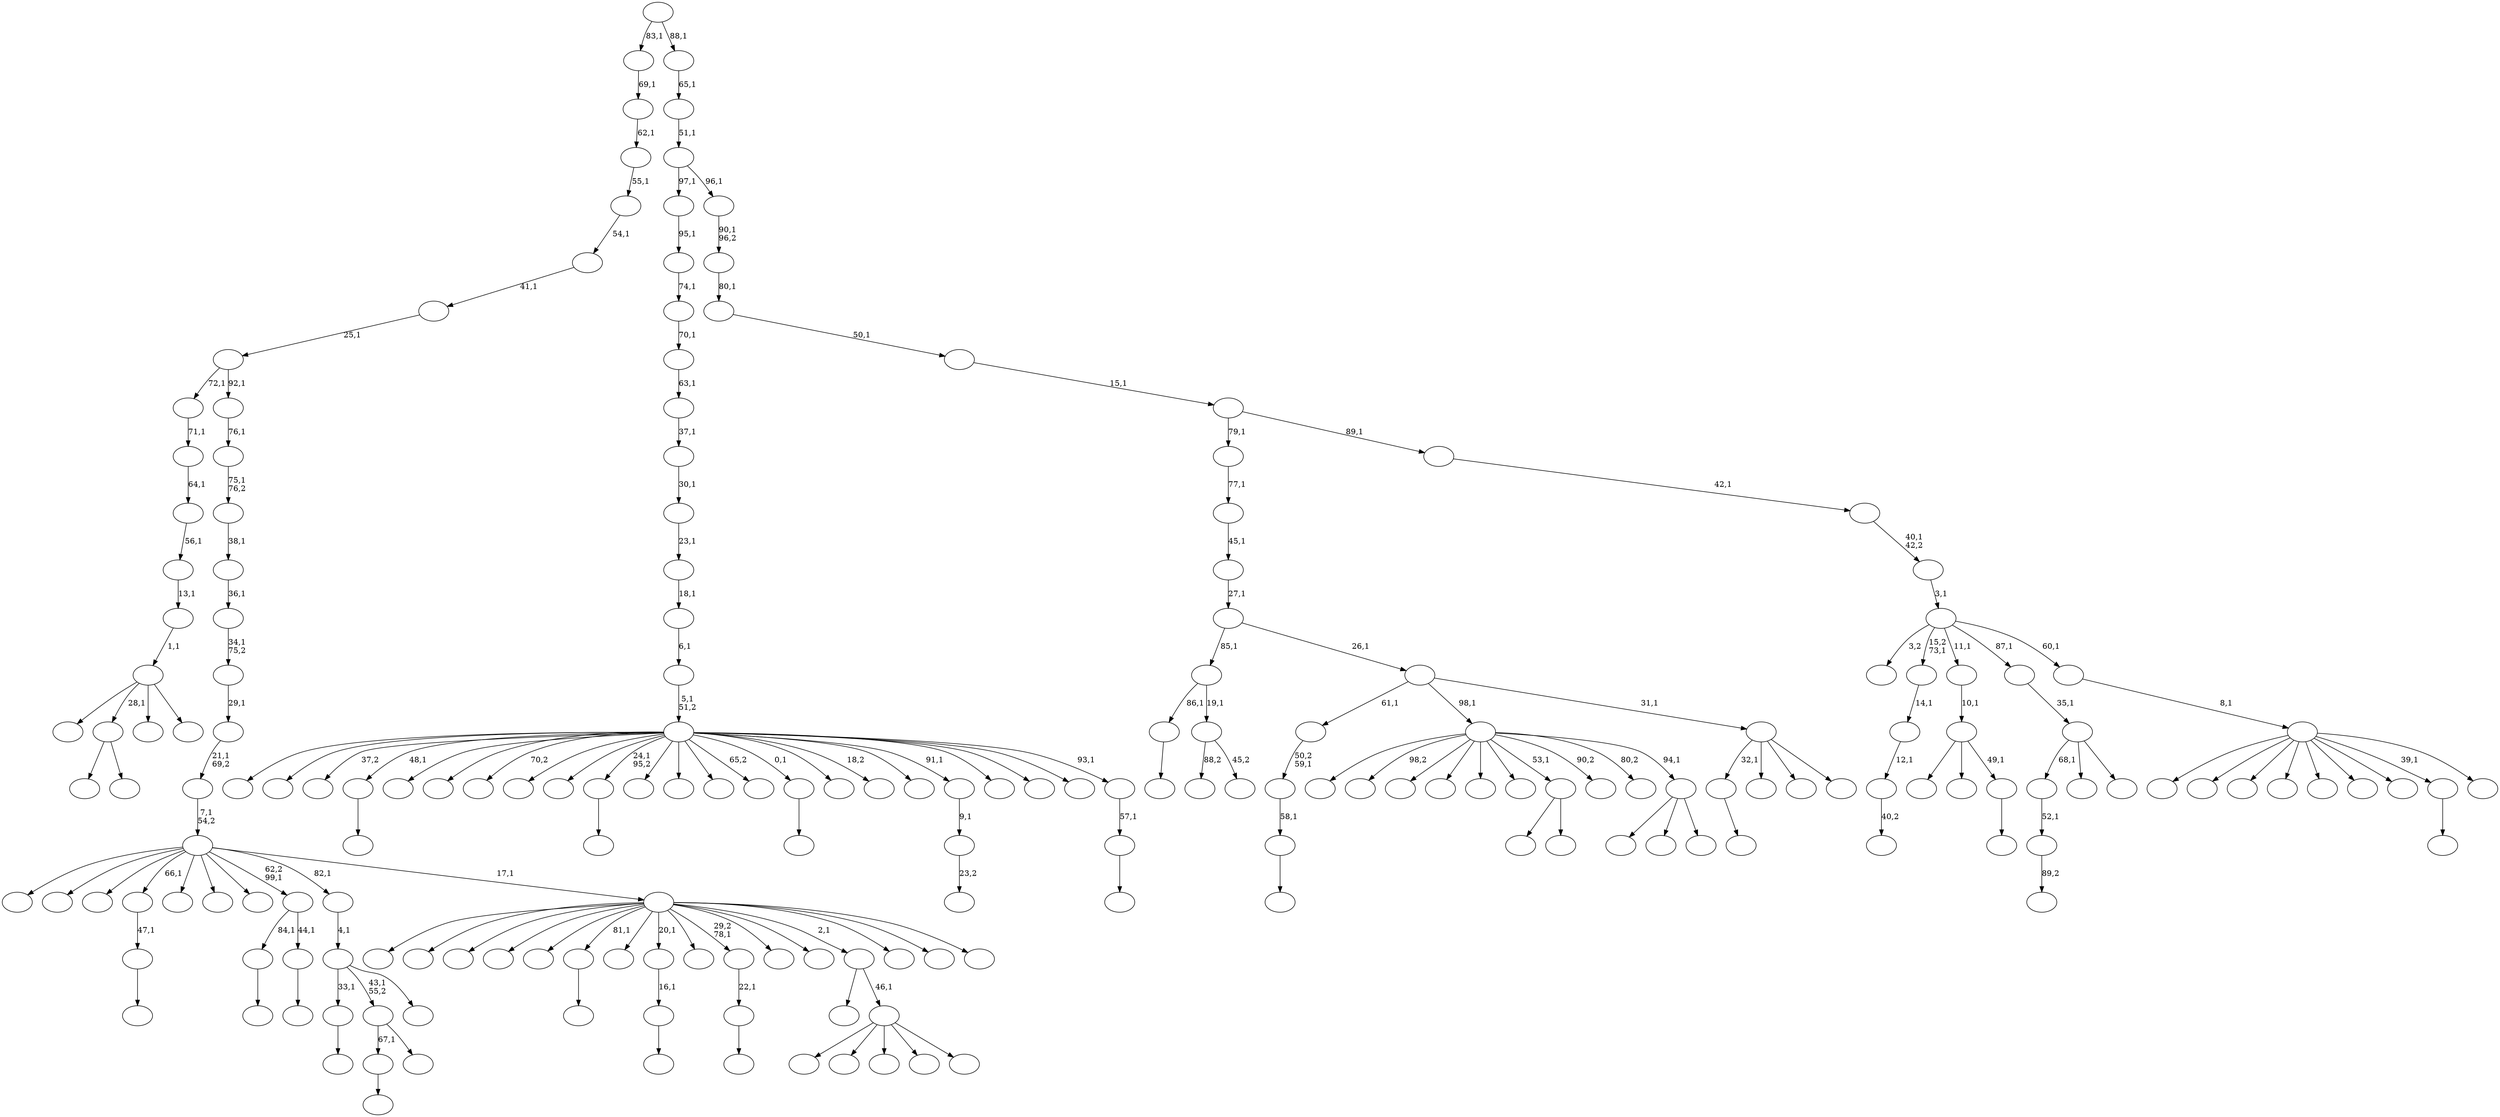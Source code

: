 digraph T {
	200 [label=""]
	199 [label=""]
	198 [label=""]
	197 [label=""]
	196 [label=""]
	195 [label=""]
	194 [label=""]
	193 [label=""]
	192 [label=""]
	191 [label=""]
	190 [label=""]
	189 [label=""]
	188 [label=""]
	187 [label=""]
	186 [label=""]
	185 [label=""]
	184 [label=""]
	183 [label=""]
	182 [label=""]
	181 [label=""]
	180 [label=""]
	179 [label=""]
	178 [label=""]
	177 [label=""]
	176 [label=""]
	175 [label=""]
	174 [label=""]
	173 [label=""]
	172 [label=""]
	171 [label=""]
	170 [label=""]
	169 [label=""]
	168 [label=""]
	167 [label=""]
	166 [label=""]
	165 [label=""]
	164 [label=""]
	163 [label=""]
	162 [label=""]
	161 [label=""]
	160 [label=""]
	159 [label=""]
	158 [label=""]
	157 [label=""]
	156 [label=""]
	155 [label=""]
	154 [label=""]
	153 [label=""]
	152 [label=""]
	151 [label=""]
	150 [label=""]
	149 [label=""]
	148 [label=""]
	147 [label=""]
	146 [label=""]
	145 [label=""]
	144 [label=""]
	143 [label=""]
	142 [label=""]
	141 [label=""]
	140 [label=""]
	139 [label=""]
	138 [label=""]
	137 [label=""]
	136 [label=""]
	135 [label=""]
	134 [label=""]
	133 [label=""]
	132 [label=""]
	131 [label=""]
	130 [label=""]
	129 [label=""]
	128 [label=""]
	127 [label=""]
	126 [label=""]
	125 [label=""]
	124 [label=""]
	123 [label=""]
	122 [label=""]
	121 [label=""]
	120 [label=""]
	119 [label=""]
	118 [label=""]
	117 [label=""]
	116 [label=""]
	115 [label=""]
	114 [label=""]
	113 [label=""]
	112 [label=""]
	111 [label=""]
	110 [label=""]
	109 [label=""]
	108 [label=""]
	107 [label=""]
	106 [label=""]
	105 [label=""]
	104 [label=""]
	103 [label=""]
	102 [label=""]
	101 [label=""]
	100 [label=""]
	99 [label=""]
	98 [label=""]
	97 [label=""]
	96 [label=""]
	95 [label=""]
	94 [label=""]
	93 [label=""]
	92 [label=""]
	91 [label=""]
	90 [label=""]
	89 [label=""]
	88 [label=""]
	87 [label=""]
	86 [label=""]
	85 [label=""]
	84 [label=""]
	83 [label=""]
	82 [label=""]
	81 [label=""]
	80 [label=""]
	79 [label=""]
	78 [label=""]
	77 [label=""]
	76 [label=""]
	75 [label=""]
	74 [label=""]
	73 [label=""]
	72 [label=""]
	71 [label=""]
	70 [label=""]
	69 [label=""]
	68 [label=""]
	67 [label=""]
	66 [label=""]
	65 [label=""]
	64 [label=""]
	63 [label=""]
	62 [label=""]
	61 [label=""]
	60 [label=""]
	59 [label=""]
	58 [label=""]
	57 [label=""]
	56 [label=""]
	55 [label=""]
	54 [label=""]
	53 [label=""]
	52 [label=""]
	51 [label=""]
	50 [label=""]
	49 [label=""]
	48 [label=""]
	47 [label=""]
	46 [label=""]
	45 [label=""]
	44 [label=""]
	43 [label=""]
	42 [label=""]
	41 [label=""]
	40 [label=""]
	39 [label=""]
	38 [label=""]
	37 [label=""]
	36 [label=""]
	35 [label=""]
	34 [label=""]
	33 [label=""]
	32 [label=""]
	31 [label=""]
	30 [label=""]
	29 [label=""]
	28 [label=""]
	27 [label=""]
	26 [label=""]
	25 [label=""]
	24 [label=""]
	23 [label=""]
	22 [label=""]
	21 [label=""]
	20 [label=""]
	19 [label=""]
	18 [label=""]
	17 [label=""]
	16 [label=""]
	15 [label=""]
	14 [label=""]
	13 [label=""]
	12 [label=""]
	11 [label=""]
	10 [label=""]
	9 [label=""]
	8 [label=""]
	7 [label=""]
	6 [label=""]
	5 [label=""]
	4 [label=""]
	3 [label=""]
	2 [label=""]
	1 [label=""]
	0 [label=""]
	196 -> 197 [label="89,2"]
	195 -> 196 [label="52,1"]
	185 -> 186 [label=""]
	177 -> 178 [label=""]
	169 -> 170 [label=""]
	168 -> 169 [label="47,1"]
	166 -> 167 [label=""]
	160 -> 161 [label=""]
	156 -> 157 [label="40,2"]
	155 -> 156 [label="12,1"]
	154 -> 155 [label="14,1"]
	147 -> 148 [label=""]
	144 -> 145 [label=""]
	140 -> 141 [label=""]
	139 -> 181 [label=""]
	139 -> 175 [label=""]
	139 -> 140 [label="49,1"]
	138 -> 139 [label="10,1"]
	134 -> 135 [label="23,2"]
	133 -> 134 [label="9,1"]
	126 -> 127 [label=""]
	124 -> 162 [label=""]
	124 -> 125 [label=""]
	122 -> 123 [label=""]
	121 -> 122 [label="58,1"]
	120 -> 121 [label="50,2\n59,1"]
	114 -> 115 [label=""]
	113 -> 114 [label="16,1"]
	111 -> 112 [label=""]
	110 -> 144 [label="84,1"]
	110 -> 111 [label="44,1"]
	106 -> 107 [label=""]
	103 -> 104 [label=""]
	100 -> 101 [label=""]
	99 -> 100 [label="22,1"]
	96 -> 173 [label=""]
	96 -> 97 [label=""]
	94 -> 177 [label="67,1"]
	94 -> 95 [label=""]
	87 -> 194 [label=""]
	87 -> 98 [label=""]
	87 -> 88 [label=""]
	86 -> 191 [label=""]
	86 -> 184 [label="98,2"]
	86 -> 165 [label=""]
	86 -> 163 [label=""]
	86 -> 143 [label=""]
	86 -> 142 [label=""]
	86 -> 124 [label="53,1"]
	86 -> 118 [label="90,2"]
	86 -> 105 [label="80,2"]
	86 -> 87 [label="94,1"]
	84 -> 103 [label="33,1"]
	84 -> 94 [label="43,1\n55,2"]
	84 -> 85 [label=""]
	83 -> 84 [label="4,1"]
	80 -> 164 [label=""]
	80 -> 96 [label="28,1"]
	80 -> 82 [label=""]
	80 -> 81 [label=""]
	79 -> 80 [label="1,1"]
	78 -> 79 [label="13,1"]
	77 -> 78 [label="56,1"]
	76 -> 77 [label="64,1"]
	75 -> 76 [label="71,1"]
	68 -> 195 [label="68,1"]
	68 -> 187 [label=""]
	68 -> 69 [label=""]
	67 -> 68 [label="35,1"]
	64 -> 65 [label=""]
	62 -> 72 [label="88,2"]
	62 -> 63 [label="45,2"]
	61 -> 166 [label="86,1"]
	61 -> 62 [label="19,1"]
	59 -> 172 [label=""]
	59 -> 130 [label=""]
	59 -> 129 [label=""]
	59 -> 73 [label=""]
	59 -> 60 [label=""]
	58 -> 92 [label=""]
	58 -> 59 [label="46,1"]
	54 -> 106 [label="32,1"]
	54 -> 74 [label=""]
	54 -> 56 [label=""]
	54 -> 55 [label=""]
	53 -> 120 [label="61,1"]
	53 -> 86 [label="98,1"]
	53 -> 54 [label="31,1"]
	52 -> 61 [label="85,1"]
	52 -> 53 [label="26,1"]
	51 -> 52 [label="27,1"]
	50 -> 51 [label="45,1"]
	49 -> 50 [label="77,1"]
	46 -> 198 [label=""]
	46 -> 193 [label=""]
	46 -> 189 [label=""]
	46 -> 151 [label=""]
	46 -> 150 [label=""]
	46 -> 126 [label="81,1"]
	46 -> 117 [label=""]
	46 -> 113 [label="20,1"]
	46 -> 109 [label=""]
	46 -> 99 [label="29,2\n78,1"]
	46 -> 90 [label=""]
	46 -> 66 [label=""]
	46 -> 58 [label="2,1"]
	46 -> 57 [label=""]
	46 -> 48 [label=""]
	46 -> 47 [label=""]
	45 -> 192 [label=""]
	45 -> 179 [label=""]
	45 -> 174 [label=""]
	45 -> 168 [label="66,1"]
	45 -> 132 [label=""]
	45 -> 131 [label=""]
	45 -> 116 [label=""]
	45 -> 110 [label="62,2\n99,1"]
	45 -> 83 [label="82,1"]
	45 -> 46 [label="17,1"]
	44 -> 45 [label="7,1\n54,2"]
	43 -> 44 [label="21,1\n69,2"]
	42 -> 43 [label="29,1"]
	41 -> 42 [label="34,1\n75,2"]
	40 -> 41 [label="36,1"]
	39 -> 40 [label="38,1"]
	38 -> 39 [label="75,1\n76,2"]
	37 -> 38 [label="76,1"]
	36 -> 75 [label="72,1"]
	36 -> 37 [label="92,1"]
	35 -> 36 [label="25,1"]
	34 -> 35 [label="41,1"]
	33 -> 34 [label="54,1"]
	32 -> 33 [label="55,1"]
	31 -> 32 [label="62,1"]
	30 -> 31 [label="69,1"]
	28 -> 29 [label=""]
	27 -> 28 [label="57,1"]
	26 -> 200 [label=""]
	26 -> 199 [label=""]
	26 -> 188 [label="37,2"]
	26 -> 185 [label="48,1"]
	26 -> 183 [label=""]
	26 -> 182 [label=""]
	26 -> 180 [label="70,2"]
	26 -> 176 [label=""]
	26 -> 171 [label=""]
	26 -> 160 [label="24,1\n95,2"]
	26 -> 159 [label=""]
	26 -> 153 [label=""]
	26 -> 152 [label=""]
	26 -> 149 [label="65,2"]
	26 -> 147 [label="0,1"]
	26 -> 146 [label=""]
	26 -> 137 [label="18,2"]
	26 -> 136 [label=""]
	26 -> 133 [label="91,1"]
	26 -> 128 [label=""]
	26 -> 119 [label=""]
	26 -> 102 [label=""]
	26 -> 27 [label="93,1"]
	25 -> 26 [label="5,1\n51,2"]
	24 -> 25 [label="6,1"]
	23 -> 24 [label="18,1"]
	22 -> 23 [label="23,1"]
	21 -> 22 [label="30,1"]
	20 -> 21 [label="37,1"]
	19 -> 20 [label="63,1"]
	18 -> 19 [label="70,1"]
	17 -> 18 [label="74,1"]
	16 -> 17 [label="95,1"]
	14 -> 190 [label=""]
	14 -> 108 [label=""]
	14 -> 93 [label=""]
	14 -> 91 [label=""]
	14 -> 89 [label=""]
	14 -> 71 [label=""]
	14 -> 70 [label=""]
	14 -> 64 [label="39,1"]
	14 -> 15 [label=""]
	13 -> 14 [label="8,1"]
	12 -> 158 [label="3,2"]
	12 -> 154 [label="15,2\n73,1"]
	12 -> 138 [label="11,1"]
	12 -> 67 [label="87,1"]
	12 -> 13 [label="60,1"]
	11 -> 12 [label="3,1"]
	10 -> 11 [label="40,1\n42,2"]
	9 -> 10 [label="42,1"]
	8 -> 49 [label="79,1"]
	8 -> 9 [label="89,1"]
	7 -> 8 [label="15,1"]
	6 -> 7 [label="50,1"]
	5 -> 6 [label="80,1"]
	4 -> 5 [label="90,1\n96,2"]
	3 -> 16 [label="97,1"]
	3 -> 4 [label="96,1"]
	2 -> 3 [label="51,1"]
	1 -> 2 [label="65,1"]
	0 -> 30 [label="83,1"]
	0 -> 1 [label="88,1"]
}
